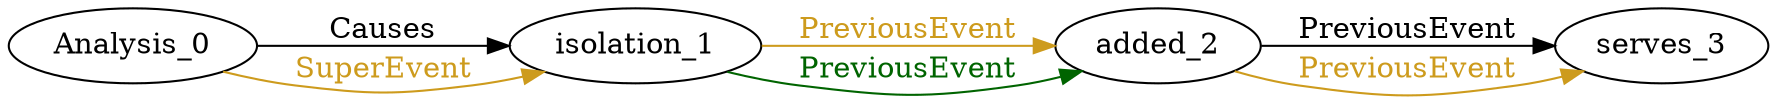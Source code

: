 digraph finite_state_machine { 
	rankdir=LR;
	size="50,50";
node0 [label = "Analysis_0"]
node1 [label = "isolation_1"]
node2 [label = "added_2"]
node3 [label = "serves_3"]
node0 -> node1 [ label = "Causes" fontcolor="black"  color = "Black"];
node0 -> node1 [ label = "SuperEvent" fontcolor="goldenrod3"  color = "goldenrod3"];
node1 -> node2 [ label = "PreviousEvent" fontcolor="goldenrod3"  color = "goldenrod3"];
node2 -> node3 [ label = "PreviousEvent" fontcolor="black"  color = "Black"];
node2 -> node3 [ label = "PreviousEvent" fontcolor="goldenrod3"  color = "goldenrod3"];
node1 -> node2 [ label = "PreviousEvent" fontcolor="darkgreen"  color = "darkgreen"];
}